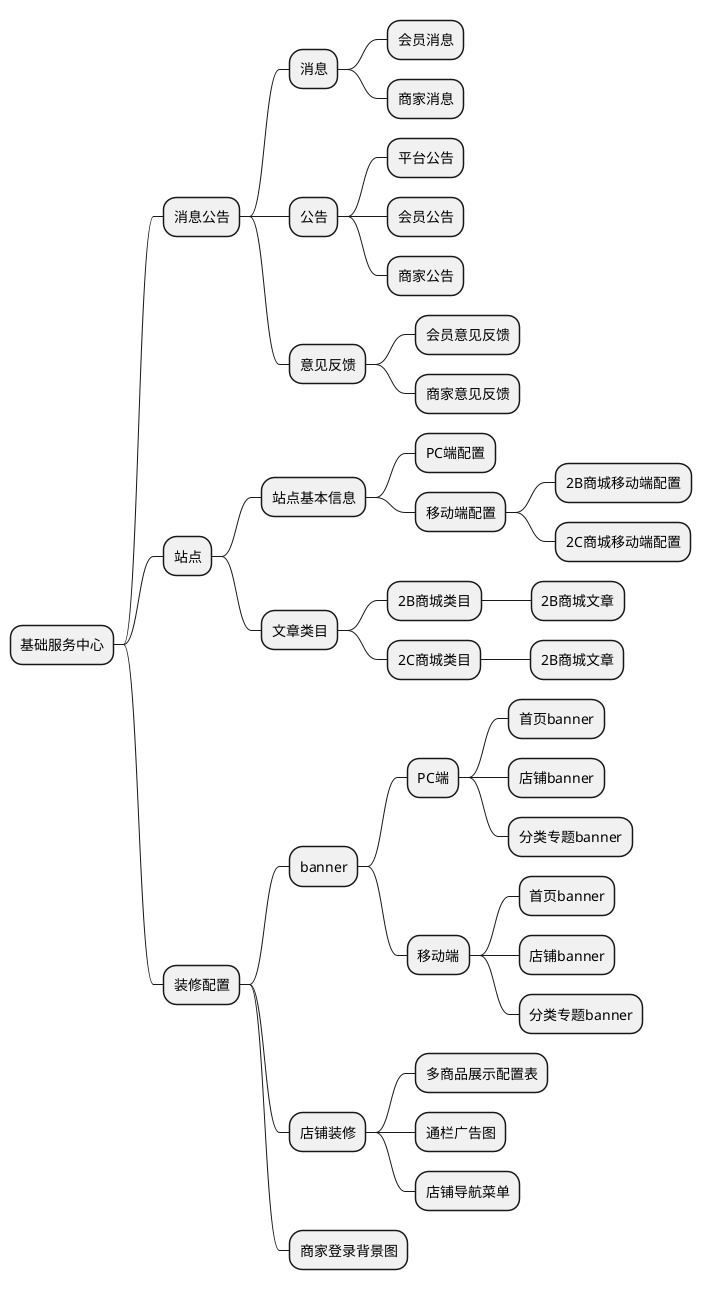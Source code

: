 @startmindmap

* 基础服务中心
** 消息公告
*** 消息
**** 会员消息
**** 商家消息

*** 公告
**** 平台公告
**** 会员公告
**** 商家公告

*** 意见反馈
**** 会员意见反馈
**** 商家意见反馈


** 站点
*** 站点基本信息
**** PC端配置
**** 移动端配置
***** 2B商城移动端配置
***** 2C商城移动端配置

*** 文章类目
**** 2B商城类目
***** 2B商城文章
**** 2C商城类目
***** 2B商城文章

** 装修配置
*** banner
**** PC端
***** 首页banner
***** 店铺banner
***** 分类专题banner

**** 移动端
***** 首页banner
***** 店铺banner
***** 分类专题banner


*** 店铺装修
**** 多商品展示配置表
**** 通栏广告图
**** 店铺导航菜单

*** 商家登录背景图


@endmindmap